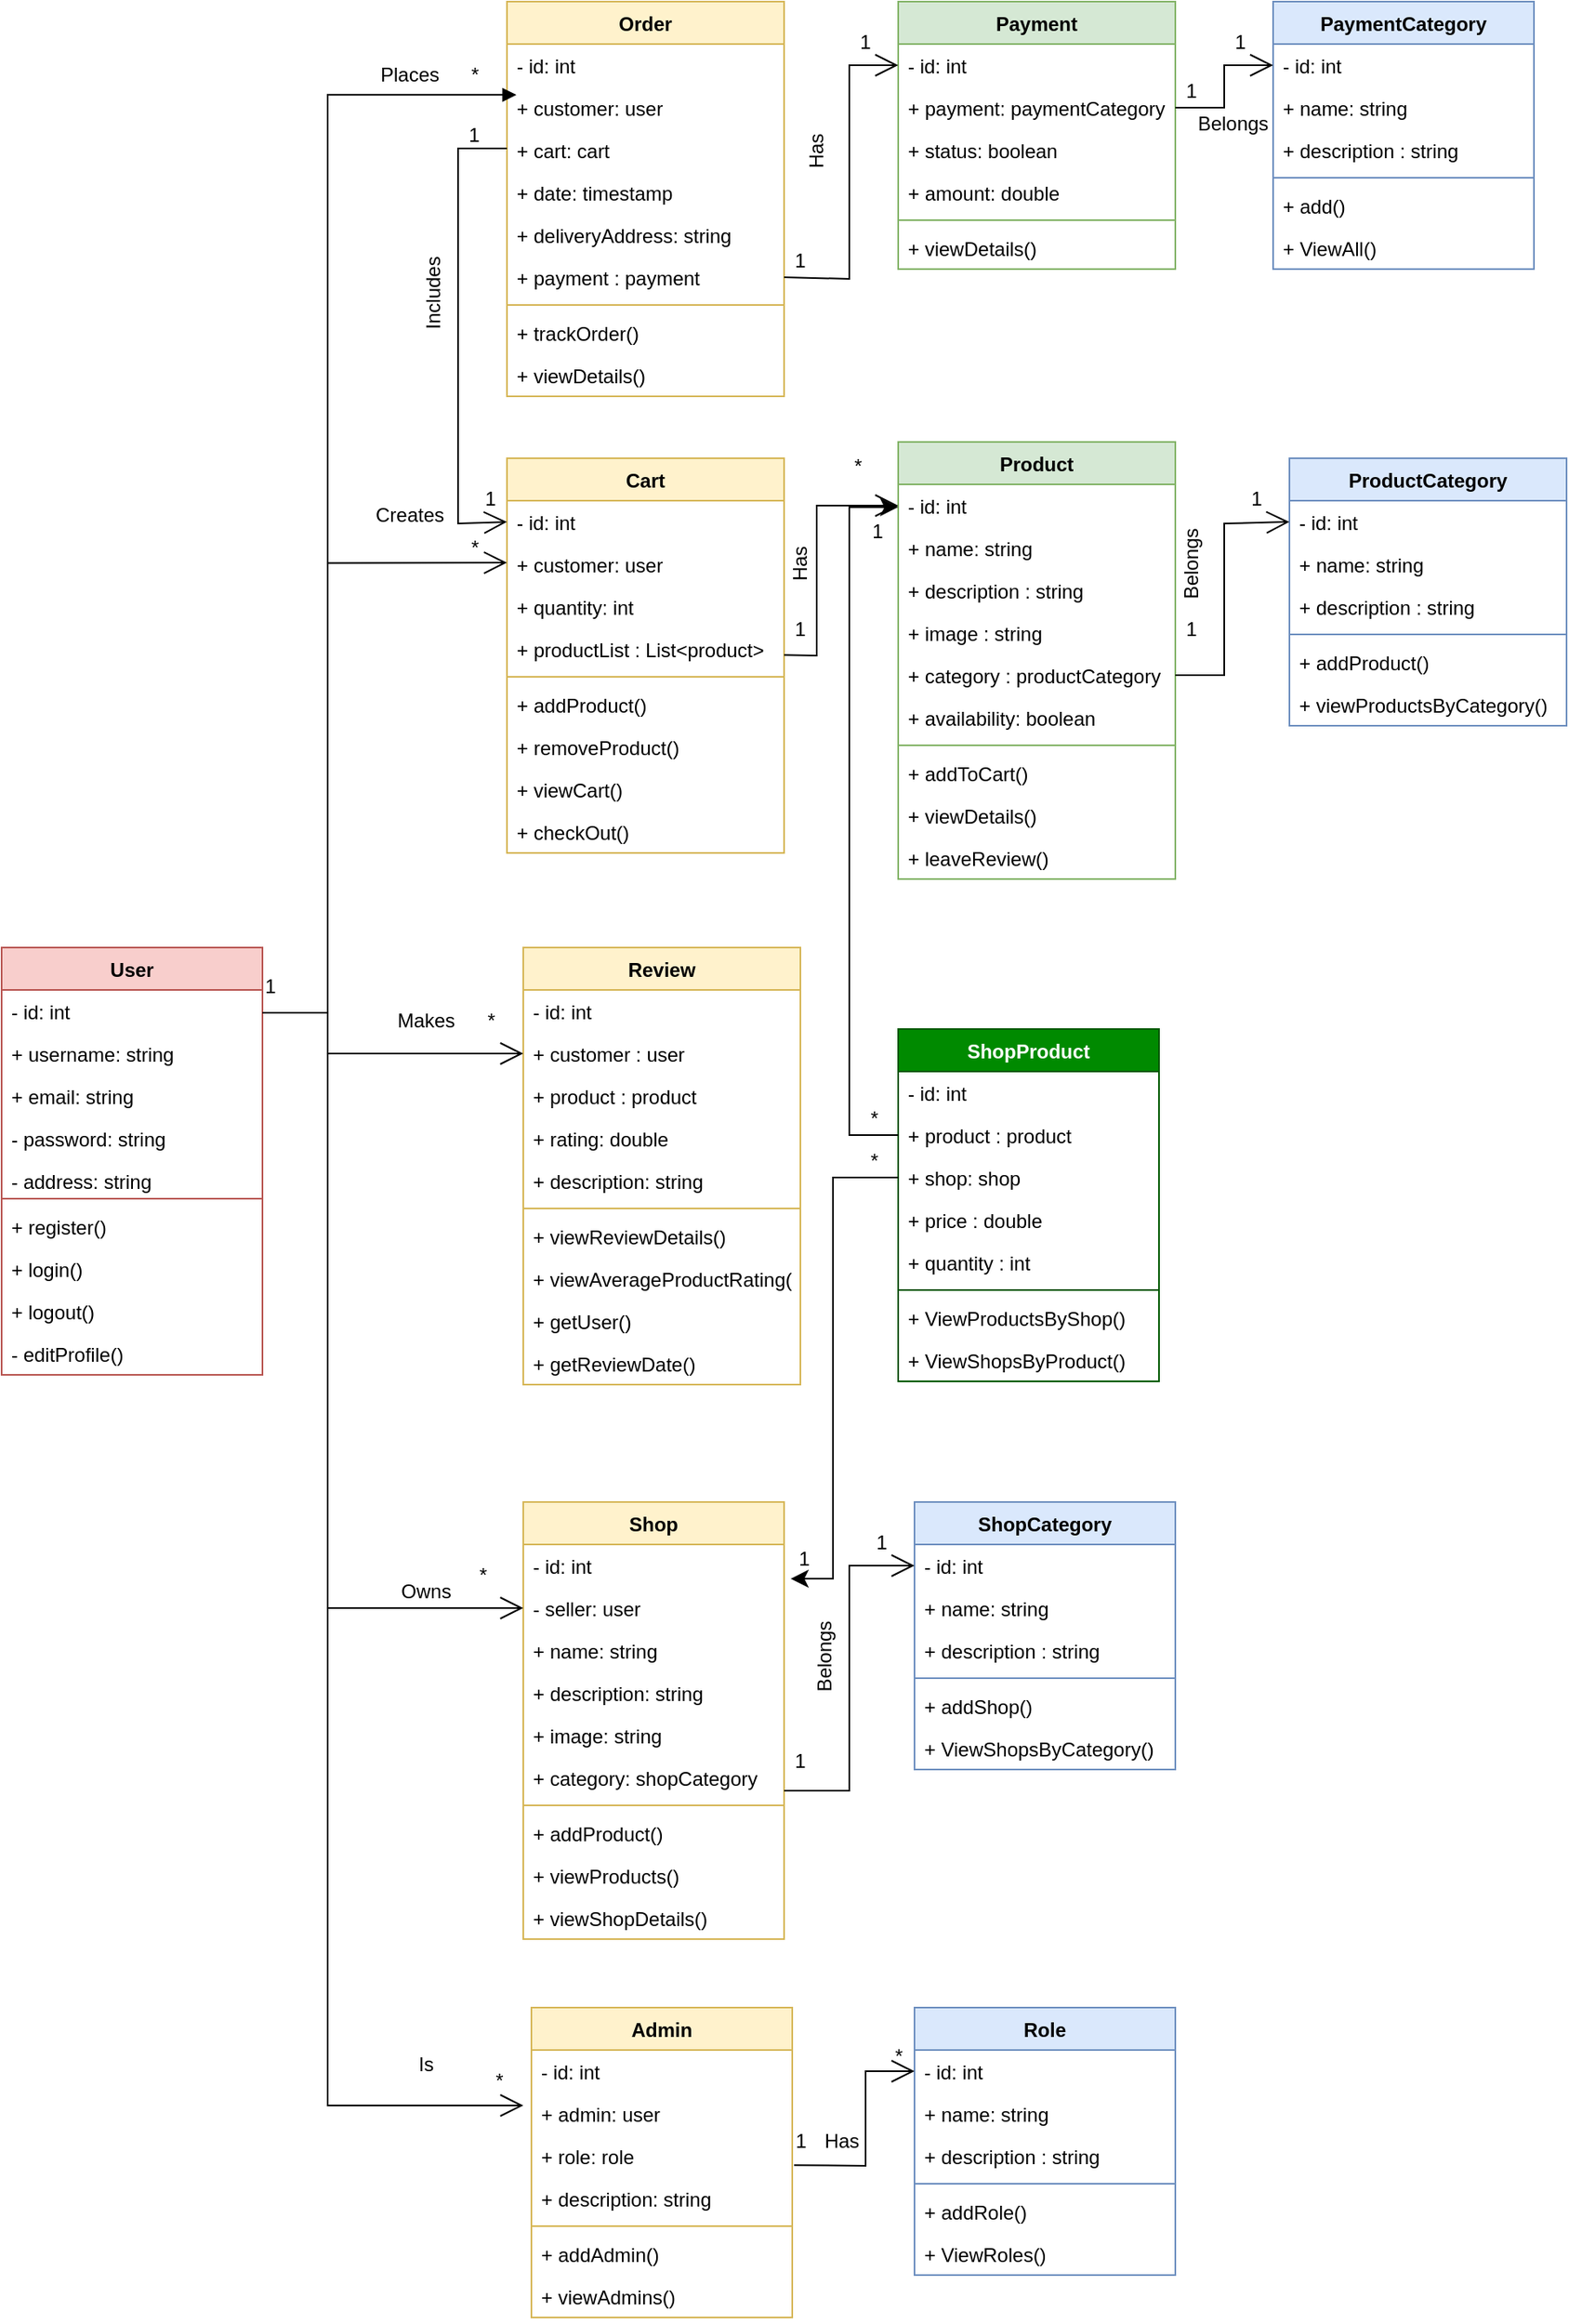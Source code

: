 <mxfile version="20.8.16" type="device"><diagram id="eTIcWyOw3CPI8mqnTK95" name="Page-1"><mxGraphModel dx="880" dy="427" grid="1" gridSize="10" guides="1" tooltips="1" connect="1" arrows="1" fold="1" page="1" pageScale="1" pageWidth="1100" pageHeight="850" math="0" shadow="0"><root><mxCell id="0"/><mxCell id="1" parent="0"/><mxCell id="t1Lto0icEm7ZGFuFKQ-g-5" value="ShopCategory " style="swimlane;fontStyle=1;align=center;verticalAlign=top;childLayout=stackLayout;horizontal=1;startSize=26;horizontalStack=0;resizeParent=1;resizeParentMax=0;resizeLast=0;collapsible=1;marginBottom=0;fillColor=#dae8fc;strokeColor=#6c8ebf;" parent="1" vertex="1"><mxGeometry x="580" y="930" width="160" height="164" as="geometry"/></mxCell><mxCell id="t1Lto0icEm7ZGFuFKQ-g-6" value="- id: int    " style="text;strokeColor=none;fillColor=none;align=left;verticalAlign=top;spacingLeft=4;spacingRight=4;overflow=hidden;rotatable=0;points=[[0,0.5],[1,0.5]];portConstraint=eastwest;" parent="t1Lto0icEm7ZGFuFKQ-g-5" vertex="1"><mxGeometry y="26" width="160" height="26" as="geometry"/></mxCell><mxCell id="t1Lto0icEm7ZGFuFKQ-g-14" value="+ name: string " style="text;strokeColor=none;fillColor=none;align=left;verticalAlign=top;spacingLeft=4;spacingRight=4;overflow=hidden;rotatable=0;points=[[0,0.5],[1,0.5]];portConstraint=eastwest;" parent="t1Lto0icEm7ZGFuFKQ-g-5" vertex="1"><mxGeometry y="52" width="160" height="26" as="geometry"/></mxCell><mxCell id="_6nxm7AhSt6CkBBmjfKo-9" value="+ description : string " style="text;strokeColor=none;fillColor=none;align=left;verticalAlign=top;spacingLeft=4;spacingRight=4;overflow=hidden;rotatable=0;points=[[0,0.5],[1,0.5]];portConstraint=eastwest;" parent="t1Lto0icEm7ZGFuFKQ-g-5" vertex="1"><mxGeometry y="78" width="160" height="26" as="geometry"/></mxCell><mxCell id="t1Lto0icEm7ZGFuFKQ-g-7" value="" style="line;strokeWidth=1;fillColor=none;align=left;verticalAlign=middle;spacingTop=-1;spacingLeft=3;spacingRight=3;rotatable=0;labelPosition=right;points=[];portConstraint=eastwest;strokeColor=inherit;" parent="t1Lto0icEm7ZGFuFKQ-g-5" vertex="1"><mxGeometry y="104" width="160" height="8" as="geometry"/></mxCell><mxCell id="t1Lto0icEm7ZGFuFKQ-g-8" value="+ addShop()" style="text;strokeColor=none;fillColor=none;align=left;verticalAlign=top;spacingLeft=4;spacingRight=4;overflow=hidden;rotatable=0;points=[[0,0.5],[1,0.5]];portConstraint=eastwest;" parent="t1Lto0icEm7ZGFuFKQ-g-5" vertex="1"><mxGeometry y="112" width="160" height="26" as="geometry"/></mxCell><mxCell id="t1Lto0icEm7ZGFuFKQ-g-18" value="+ ViewShopsByCategory()" style="text;strokeColor=none;fillColor=none;align=left;verticalAlign=top;spacingLeft=4;spacingRight=4;overflow=hidden;rotatable=0;points=[[0,0.5],[1,0.5]];portConstraint=eastwest;" parent="t1Lto0icEm7ZGFuFKQ-g-5" vertex="1"><mxGeometry y="138" width="160" height="26" as="geometry"/></mxCell><mxCell id="t1Lto0icEm7ZGFuFKQ-g-25" value="Shop" style="swimlane;fontStyle=1;align=center;verticalAlign=top;childLayout=stackLayout;horizontal=1;startSize=26;horizontalStack=0;resizeParent=1;resizeParentMax=0;resizeLast=0;collapsible=1;marginBottom=0;fillColor=#fff2cc;strokeColor=#d6b656;" parent="1" vertex="1"><mxGeometry x="340" y="930" width="160" height="268" as="geometry"/></mxCell><mxCell id="t1Lto0icEm7ZGFuFKQ-g-26" value="- id: int    " style="text;strokeColor=none;fillColor=none;align=left;verticalAlign=top;spacingLeft=4;spacingRight=4;overflow=hidden;rotatable=0;points=[[0,0.5],[1,0.5]];portConstraint=eastwest;" parent="t1Lto0icEm7ZGFuFKQ-g-25" vertex="1"><mxGeometry y="26" width="160" height="26" as="geometry"/></mxCell><mxCell id="_6nxm7AhSt6CkBBmjfKo-7" value="- seller: user " style="text;strokeColor=none;fillColor=none;align=left;verticalAlign=top;spacingLeft=4;spacingRight=4;overflow=hidden;rotatable=0;points=[[0,0.5],[1,0.5]];portConstraint=eastwest;" parent="t1Lto0icEm7ZGFuFKQ-g-25" vertex="1"><mxGeometry y="52" width="160" height="26" as="geometry"/></mxCell><mxCell id="t1Lto0icEm7ZGFuFKQ-g-37" value="+ name: string " style="text;strokeColor=none;fillColor=none;align=left;verticalAlign=top;spacingLeft=4;spacingRight=4;overflow=hidden;rotatable=0;points=[[0,0.5],[1,0.5]];portConstraint=eastwest;" parent="t1Lto0icEm7ZGFuFKQ-g-25" vertex="1"><mxGeometry y="78" width="160" height="26" as="geometry"/></mxCell><mxCell id="t1Lto0icEm7ZGFuFKQ-g-27" value="+ description: string " style="text;strokeColor=none;fillColor=none;align=left;verticalAlign=top;spacingLeft=4;spacingRight=4;overflow=hidden;rotatable=0;points=[[0,0.5],[1,0.5]];portConstraint=eastwest;" parent="t1Lto0icEm7ZGFuFKQ-g-25" vertex="1"><mxGeometry y="104" width="160" height="26" as="geometry"/></mxCell><mxCell id="_6nxm7AhSt6CkBBmjfKo-6" value="+ image: string " style="text;strokeColor=none;fillColor=none;align=left;verticalAlign=top;spacingLeft=4;spacingRight=4;overflow=hidden;rotatable=0;points=[[0,0.5],[1,0.5]];portConstraint=eastwest;" parent="t1Lto0icEm7ZGFuFKQ-g-25" vertex="1"><mxGeometry y="130" width="160" height="26" as="geometry"/></mxCell><mxCell id="_6nxm7AhSt6CkBBmjfKo-8" value="+ category: shopCategory " style="text;strokeColor=none;fillColor=none;align=left;verticalAlign=top;spacingLeft=4;spacingRight=4;overflow=hidden;rotatable=0;points=[[0,0.5],[1,0.5]];portConstraint=eastwest;" parent="t1Lto0icEm7ZGFuFKQ-g-25" vertex="1"><mxGeometry y="156" width="160" height="26" as="geometry"/></mxCell><mxCell id="t1Lto0icEm7ZGFuFKQ-g-28" value="" style="line;strokeWidth=1;fillColor=none;align=left;verticalAlign=middle;spacingTop=-1;spacingLeft=3;spacingRight=3;rotatable=0;labelPosition=right;points=[];portConstraint=eastwest;strokeColor=inherit;" parent="t1Lto0icEm7ZGFuFKQ-g-25" vertex="1"><mxGeometry y="182" width="160" height="8" as="geometry"/></mxCell><mxCell id="t1Lto0icEm7ZGFuFKQ-g-29" value="+ addProduct()" style="text;strokeColor=none;fillColor=none;align=left;verticalAlign=top;spacingLeft=4;spacingRight=4;overflow=hidden;rotatable=0;points=[[0,0.5],[1,0.5]];portConstraint=eastwest;" parent="t1Lto0icEm7ZGFuFKQ-g-25" vertex="1"><mxGeometry y="190" width="160" height="26" as="geometry"/></mxCell><mxCell id="t1Lto0icEm7ZGFuFKQ-g-30" value="+ viewProducts()" style="text;strokeColor=none;fillColor=none;align=left;verticalAlign=top;spacingLeft=4;spacingRight=4;overflow=hidden;rotatable=0;points=[[0,0.5],[1,0.5]];portConstraint=eastwest;" parent="t1Lto0icEm7ZGFuFKQ-g-25" vertex="1"><mxGeometry y="216" width="160" height="26" as="geometry"/></mxCell><mxCell id="t1Lto0icEm7ZGFuFKQ-g-40" value="+ viewShopDetails()" style="text;strokeColor=none;fillColor=none;align=left;verticalAlign=top;spacingLeft=4;spacingRight=4;overflow=hidden;rotatable=0;points=[[0,0.5],[1,0.5]];portConstraint=eastwest;" parent="t1Lto0icEm7ZGFuFKQ-g-25" vertex="1"><mxGeometry y="242" width="160" height="26" as="geometry"/></mxCell><mxCell id="t1Lto0icEm7ZGFuFKQ-g-41" value="ProductCategory " style="swimlane;fontStyle=1;align=center;verticalAlign=top;childLayout=stackLayout;horizontal=1;startSize=26;horizontalStack=0;resizeParent=1;resizeParentMax=0;resizeLast=0;collapsible=1;marginBottom=0;fillColor=#dae8fc;strokeColor=#6c8ebf;" parent="1" vertex="1"><mxGeometry x="810" y="290" width="170" height="164" as="geometry"/></mxCell><mxCell id="t1Lto0icEm7ZGFuFKQ-g-42" value="- id: int    " style="text;strokeColor=none;fillColor=none;align=left;verticalAlign=top;spacingLeft=4;spacingRight=4;overflow=hidden;rotatable=0;points=[[0,0.5],[1,0.5]];portConstraint=eastwest;" parent="t1Lto0icEm7ZGFuFKQ-g-41" vertex="1"><mxGeometry y="26" width="170" height="26" as="geometry"/></mxCell><mxCell id="t1Lto0icEm7ZGFuFKQ-g-43" value="+ name: string " style="text;strokeColor=none;fillColor=none;align=left;verticalAlign=top;spacingLeft=4;spacingRight=4;overflow=hidden;rotatable=0;points=[[0,0.5],[1,0.5]];portConstraint=eastwest;" parent="t1Lto0icEm7ZGFuFKQ-g-41" vertex="1"><mxGeometry y="52" width="170" height="26" as="geometry"/></mxCell><mxCell id="_6nxm7AhSt6CkBBmjfKo-10" value="+ description : string " style="text;strokeColor=none;fillColor=none;align=left;verticalAlign=top;spacingLeft=4;spacingRight=4;overflow=hidden;rotatable=0;points=[[0,0.5],[1,0.5]];portConstraint=eastwest;" parent="t1Lto0icEm7ZGFuFKQ-g-41" vertex="1"><mxGeometry y="78" width="170" height="26" as="geometry"/></mxCell><mxCell id="t1Lto0icEm7ZGFuFKQ-g-44" value="" style="line;strokeWidth=1;fillColor=none;align=left;verticalAlign=middle;spacingTop=-1;spacingLeft=3;spacingRight=3;rotatable=0;labelPosition=right;points=[];portConstraint=eastwest;strokeColor=inherit;" parent="t1Lto0icEm7ZGFuFKQ-g-41" vertex="1"><mxGeometry y="104" width="170" height="8" as="geometry"/></mxCell><mxCell id="t1Lto0icEm7ZGFuFKQ-g-47" value="+ addProduct()" style="text;strokeColor=none;fillColor=none;align=left;verticalAlign=top;spacingLeft=4;spacingRight=4;overflow=hidden;rotatable=0;points=[[0,0.5],[1,0.5]];portConstraint=eastwest;" parent="t1Lto0icEm7ZGFuFKQ-g-41" vertex="1"><mxGeometry y="112" width="170" height="26" as="geometry"/></mxCell><mxCell id="t1Lto0icEm7ZGFuFKQ-g-48" value="+ viewProductsByCategory()" style="text;strokeColor=none;fillColor=none;align=left;verticalAlign=top;spacingLeft=4;spacingRight=4;overflow=hidden;rotatable=0;points=[[0,0.5],[1,0.5]];portConstraint=eastwest;" parent="t1Lto0icEm7ZGFuFKQ-g-41" vertex="1"><mxGeometry y="138" width="170" height="26" as="geometry"/></mxCell><mxCell id="t1Lto0icEm7ZGFuFKQ-g-50" value="Product" style="swimlane;fontStyle=1;align=center;verticalAlign=top;childLayout=stackLayout;horizontal=1;startSize=26;horizontalStack=0;resizeParent=1;resizeParentMax=0;resizeLast=0;collapsible=1;marginBottom=0;fillColor=#d5e8d4;strokeColor=#82b366;" parent="1" vertex="1"><mxGeometry x="570" y="280" width="170" height="268" as="geometry"/></mxCell><mxCell id="t1Lto0icEm7ZGFuFKQ-g-51" value="- id: int    " style="text;strokeColor=none;fillColor=none;align=left;verticalAlign=top;spacingLeft=4;spacingRight=4;overflow=hidden;rotatable=0;points=[[0,0.5],[1,0.5]];portConstraint=eastwest;" parent="t1Lto0icEm7ZGFuFKQ-g-50" vertex="1"><mxGeometry y="26" width="170" height="26" as="geometry"/></mxCell><mxCell id="t1Lto0icEm7ZGFuFKQ-g-52" value="+ name: string " style="text;strokeColor=none;fillColor=none;align=left;verticalAlign=top;spacingLeft=4;spacingRight=4;overflow=hidden;rotatable=0;points=[[0,0.5],[1,0.5]];portConstraint=eastwest;" parent="t1Lto0icEm7ZGFuFKQ-g-50" vertex="1"><mxGeometry y="52" width="170" height="26" as="geometry"/></mxCell><mxCell id="_6nxm7AhSt6CkBBmjfKo-2" value="+ description : string " style="text;strokeColor=none;fillColor=none;align=left;verticalAlign=top;spacingLeft=4;spacingRight=4;overflow=hidden;rotatable=0;points=[[0,0.5],[1,0.5]];portConstraint=eastwest;" parent="t1Lto0icEm7ZGFuFKQ-g-50" vertex="1"><mxGeometry y="78" width="170" height="26" as="geometry"/></mxCell><mxCell id="_6nxm7AhSt6CkBBmjfKo-4" value="+ image : string " style="text;strokeColor=none;fillColor=none;align=left;verticalAlign=top;spacingLeft=4;spacingRight=4;overflow=hidden;rotatable=0;points=[[0,0.5],[1,0.5]];portConstraint=eastwest;" parent="t1Lto0icEm7ZGFuFKQ-g-50" vertex="1"><mxGeometry y="104" width="170" height="26" as="geometry"/></mxCell><mxCell id="_6nxm7AhSt6CkBBmjfKo-5" value="+ category : productCategory " style="text;strokeColor=none;fillColor=none;align=left;verticalAlign=top;spacingLeft=4;spacingRight=4;overflow=hidden;rotatable=0;points=[[0,0.5],[1,0.5]];portConstraint=eastwest;" parent="t1Lto0icEm7ZGFuFKQ-g-50" vertex="1"><mxGeometry y="130" width="170" height="26" as="geometry"/></mxCell><mxCell id="_6nxm7AhSt6CkBBmjfKo-57" value="+ availability: boolean " style="text;strokeColor=none;fillColor=none;align=left;verticalAlign=top;spacingLeft=4;spacingRight=4;overflow=hidden;rotatable=0;points=[[0,0.5],[1,0.5]];portConstraint=eastwest;" parent="t1Lto0icEm7ZGFuFKQ-g-50" vertex="1"><mxGeometry y="156" width="170" height="26" as="geometry"/></mxCell><mxCell id="t1Lto0icEm7ZGFuFKQ-g-54" value="" style="line;strokeWidth=1;fillColor=none;align=left;verticalAlign=middle;spacingTop=-1;spacingLeft=3;spacingRight=3;rotatable=0;labelPosition=right;points=[];portConstraint=eastwest;strokeColor=inherit;" parent="t1Lto0icEm7ZGFuFKQ-g-50" vertex="1"><mxGeometry y="182" width="170" height="8" as="geometry"/></mxCell><mxCell id="t1Lto0icEm7ZGFuFKQ-g-55" value="+ addToCart()" style="text;strokeColor=none;fillColor=none;align=left;verticalAlign=top;spacingLeft=4;spacingRight=4;overflow=hidden;rotatable=0;points=[[0,0.5],[1,0.5]];portConstraint=eastwest;" parent="t1Lto0icEm7ZGFuFKQ-g-50" vertex="1"><mxGeometry y="190" width="170" height="26" as="geometry"/></mxCell><mxCell id="t1Lto0icEm7ZGFuFKQ-g-56" value="+ viewDetails()" style="text;strokeColor=none;fillColor=none;align=left;verticalAlign=top;spacingLeft=4;spacingRight=4;overflow=hidden;rotatable=0;points=[[0,0.5],[1,0.5]];portConstraint=eastwest;" parent="t1Lto0icEm7ZGFuFKQ-g-50" vertex="1"><mxGeometry y="216" width="170" height="26" as="geometry"/></mxCell><mxCell id="t1Lto0icEm7ZGFuFKQ-g-57" value="+ leaveReview()" style="text;strokeColor=none;fillColor=none;align=left;verticalAlign=top;spacingLeft=4;spacingRight=4;overflow=hidden;rotatable=0;points=[[0,0.5],[1,0.5]];portConstraint=eastwest;" parent="t1Lto0icEm7ZGFuFKQ-g-50" vertex="1"><mxGeometry y="242" width="170" height="26" as="geometry"/></mxCell><mxCell id="t1Lto0icEm7ZGFuFKQ-g-73" value="User" style="swimlane;fontStyle=1;align=center;verticalAlign=top;childLayout=stackLayout;horizontal=1;startSize=26;horizontalStack=0;resizeParent=1;resizeParentMax=0;resizeLast=0;collapsible=1;marginBottom=0;fillColor=#f8cecc;strokeColor=#b85450;" parent="1" vertex="1"><mxGeometry x="20" y="590" width="160" height="262" as="geometry"/></mxCell><mxCell id="t1Lto0icEm7ZGFuFKQ-g-74" value="- id: int    &#xA;&#xA;" style="text;strokeColor=none;fillColor=none;align=left;verticalAlign=top;spacingLeft=4;spacingRight=4;overflow=hidden;rotatable=0;points=[[0,0.5],[1,0.5]];portConstraint=eastwest;" parent="t1Lto0icEm7ZGFuFKQ-g-73" vertex="1"><mxGeometry y="26" width="160" height="26" as="geometry"/></mxCell><mxCell id="t1Lto0icEm7ZGFuFKQ-g-75" value="+ username: string " style="text;strokeColor=none;fillColor=none;align=left;verticalAlign=top;spacingLeft=4;spacingRight=4;overflow=hidden;rotatable=0;points=[[0,0.5],[1,0.5]];portConstraint=eastwest;" parent="t1Lto0icEm7ZGFuFKQ-g-73" vertex="1"><mxGeometry y="52" width="160" height="26" as="geometry"/></mxCell><mxCell id="t1Lto0icEm7ZGFuFKQ-g-82" value="+ email: string " style="text;strokeColor=none;fillColor=none;align=left;verticalAlign=top;spacingLeft=4;spacingRight=4;overflow=hidden;rotatable=0;points=[[0,0.5],[1,0.5]];portConstraint=eastwest;" parent="t1Lto0icEm7ZGFuFKQ-g-73" vertex="1"><mxGeometry y="78" width="160" height="26" as="geometry"/></mxCell><mxCell id="t1Lto0icEm7ZGFuFKQ-g-83" value="- password: string " style="text;strokeColor=none;fillColor=none;align=left;verticalAlign=top;spacingLeft=4;spacingRight=4;overflow=hidden;rotatable=0;points=[[0,0.5],[1,0.5]];portConstraint=eastwest;" parent="t1Lto0icEm7ZGFuFKQ-g-73" vertex="1"><mxGeometry y="104" width="160" height="26" as="geometry"/></mxCell><mxCell id="_6nxm7AhSt6CkBBmjfKo-1" value="- address: string " style="text;strokeColor=none;fillColor=none;align=left;verticalAlign=top;spacingLeft=4;spacingRight=4;overflow=hidden;rotatable=0;points=[[0,0.5],[1,0.5]];portConstraint=eastwest;" parent="t1Lto0icEm7ZGFuFKQ-g-73" vertex="1"><mxGeometry y="130" width="160" height="20" as="geometry"/></mxCell><mxCell id="t1Lto0icEm7ZGFuFKQ-g-76" value="" style="line;strokeWidth=1;fillColor=none;align=left;verticalAlign=middle;spacingTop=-1;spacingLeft=3;spacingRight=3;rotatable=0;labelPosition=right;points=[];portConstraint=eastwest;strokeColor=inherit;" parent="t1Lto0icEm7ZGFuFKQ-g-73" vertex="1"><mxGeometry y="150" width="160" height="8" as="geometry"/></mxCell><mxCell id="t1Lto0icEm7ZGFuFKQ-g-77" value="+ register()" style="text;strokeColor=none;fillColor=none;align=left;verticalAlign=top;spacingLeft=4;spacingRight=4;overflow=hidden;rotatable=0;points=[[0,0.5],[1,0.5]];portConstraint=eastwest;" parent="t1Lto0icEm7ZGFuFKQ-g-73" vertex="1"><mxGeometry y="158" width="160" height="26" as="geometry"/></mxCell><mxCell id="t1Lto0icEm7ZGFuFKQ-g-78" value="+ login()" style="text;strokeColor=none;fillColor=none;align=left;verticalAlign=top;spacingLeft=4;spacingRight=4;overflow=hidden;rotatable=0;points=[[0,0.5],[1,0.5]];portConstraint=eastwest;" parent="t1Lto0icEm7ZGFuFKQ-g-73" vertex="1"><mxGeometry y="184" width="160" height="26" as="geometry"/></mxCell><mxCell id="t1Lto0icEm7ZGFuFKQ-g-79" value="+ logout()" style="text;strokeColor=none;fillColor=none;align=left;verticalAlign=top;spacingLeft=4;spacingRight=4;overflow=hidden;rotatable=0;points=[[0,0.5],[1,0.5]];portConstraint=eastwest;" parent="t1Lto0icEm7ZGFuFKQ-g-73" vertex="1"><mxGeometry y="210" width="160" height="26" as="geometry"/></mxCell><mxCell id="t1Lto0icEm7ZGFuFKQ-g-80" value="- editProfile()" style="text;strokeColor=none;fillColor=none;align=left;verticalAlign=top;spacingLeft=4;spacingRight=4;overflow=hidden;rotatable=0;points=[[0,0.5],[1,0.5]];portConstraint=eastwest;" parent="t1Lto0icEm7ZGFuFKQ-g-73" vertex="1"><mxGeometry y="236" width="160" height="26" as="geometry"/></mxCell><mxCell id="_6nxm7AhSt6CkBBmjfKo-11" value="Cart" style="swimlane;fontStyle=1;align=center;verticalAlign=top;childLayout=stackLayout;horizontal=1;startSize=26;horizontalStack=0;resizeParent=1;resizeParentMax=0;resizeLast=0;collapsible=1;marginBottom=0;fillColor=#fff2cc;strokeColor=#d6b656;" parent="1" vertex="1"><mxGeometry x="330" y="290" width="170" height="242" as="geometry"/></mxCell><mxCell id="_6nxm7AhSt6CkBBmjfKo-12" value="- id: int    " style="text;strokeColor=none;fillColor=none;align=left;verticalAlign=top;spacingLeft=4;spacingRight=4;overflow=hidden;rotatable=0;points=[[0,0.5],[1,0.5]];portConstraint=eastwest;" parent="_6nxm7AhSt6CkBBmjfKo-11" vertex="1"><mxGeometry y="26" width="170" height="26" as="geometry"/></mxCell><mxCell id="_6nxm7AhSt6CkBBmjfKo-53" value="+ customer: user " style="text;strokeColor=none;fillColor=none;align=left;verticalAlign=top;spacingLeft=4;spacingRight=4;overflow=hidden;rotatable=0;points=[[0,0.5],[1,0.5]];portConstraint=eastwest;" parent="_6nxm7AhSt6CkBBmjfKo-11" vertex="1"><mxGeometry y="52" width="170" height="26" as="geometry"/></mxCell><mxCell id="AMuFLn811h1wnsVoZMwU-3" value="" style="endArrow=open;endFill=1;endSize=12;html=1;rounded=0;" parent="_6nxm7AhSt6CkBBmjfKo-11" edge="1"><mxGeometry width="160" relative="1" as="geometry"><mxPoint x="-110" y="64.29" as="sourcePoint"/><mxPoint y="64" as="targetPoint"/></mxGeometry></mxCell><mxCell id="_6nxm7AhSt6CkBBmjfKo-13" value="+ quantity: int " style="text;strokeColor=none;fillColor=none;align=left;verticalAlign=top;spacingLeft=4;spacingRight=4;overflow=hidden;rotatable=0;points=[[0,0.5],[1,0.5]];portConstraint=eastwest;" parent="_6nxm7AhSt6CkBBmjfKo-11" vertex="1"><mxGeometry y="78" width="170" height="26" as="geometry"/></mxCell><mxCell id="_6nxm7AhSt6CkBBmjfKo-14" value="+ productList : List&lt;product&gt; " style="text;strokeColor=none;fillColor=none;align=left;verticalAlign=top;spacingLeft=4;spacingRight=4;overflow=hidden;rotatable=0;points=[[0,0.5],[1,0.5]];portConstraint=eastwest;" parent="_6nxm7AhSt6CkBBmjfKo-11" vertex="1"><mxGeometry y="104" width="170" height="26" as="geometry"/></mxCell><mxCell id="_6nxm7AhSt6CkBBmjfKo-18" value="" style="line;strokeWidth=1;fillColor=none;align=left;verticalAlign=middle;spacingTop=-1;spacingLeft=3;spacingRight=3;rotatable=0;labelPosition=right;points=[];portConstraint=eastwest;strokeColor=inherit;" parent="_6nxm7AhSt6CkBBmjfKo-11" vertex="1"><mxGeometry y="130" width="170" height="8" as="geometry"/></mxCell><mxCell id="_6nxm7AhSt6CkBBmjfKo-19" value="+ addProduct()" style="text;strokeColor=none;fillColor=none;align=left;verticalAlign=top;spacingLeft=4;spacingRight=4;overflow=hidden;rotatable=0;points=[[0,0.5],[1,0.5]];portConstraint=eastwest;" parent="_6nxm7AhSt6CkBBmjfKo-11" vertex="1"><mxGeometry y="138" width="170" height="26" as="geometry"/></mxCell><mxCell id="_6nxm7AhSt6CkBBmjfKo-20" value="+ removeProduct()" style="text;strokeColor=none;fillColor=none;align=left;verticalAlign=top;spacingLeft=4;spacingRight=4;overflow=hidden;rotatable=0;points=[[0,0.5],[1,0.5]];portConstraint=eastwest;" parent="_6nxm7AhSt6CkBBmjfKo-11" vertex="1"><mxGeometry y="164" width="170" height="26" as="geometry"/></mxCell><mxCell id="_6nxm7AhSt6CkBBmjfKo-21" value="+ viewCart()" style="text;strokeColor=none;fillColor=none;align=left;verticalAlign=top;spacingLeft=4;spacingRight=4;overflow=hidden;rotatable=0;points=[[0,0.5],[1,0.5]];portConstraint=eastwest;" parent="_6nxm7AhSt6CkBBmjfKo-11" vertex="1"><mxGeometry y="190" width="170" height="26" as="geometry"/></mxCell><mxCell id="_6nxm7AhSt6CkBBmjfKo-23" value="+ checkOut()" style="text;strokeColor=none;fillColor=none;align=left;verticalAlign=top;spacingLeft=4;spacingRight=4;overflow=hidden;rotatable=0;points=[[0,0.5],[1,0.5]];portConstraint=eastwest;" parent="_6nxm7AhSt6CkBBmjfKo-11" vertex="1"><mxGeometry y="216" width="170" height="26" as="geometry"/></mxCell><mxCell id="_6nxm7AhSt6CkBBmjfKo-24" value="Order" style="swimlane;fontStyle=1;align=center;verticalAlign=top;childLayout=stackLayout;horizontal=1;startSize=26;horizontalStack=0;resizeParent=1;resizeParentMax=0;resizeLast=0;collapsible=1;marginBottom=0;fillColor=#fff2cc;strokeColor=#d6b656;" parent="1" vertex="1"><mxGeometry x="330" y="10" width="170" height="242" as="geometry"/></mxCell><mxCell id="_6nxm7AhSt6CkBBmjfKo-25" value="- id: int    " style="text;strokeColor=none;fillColor=none;align=left;verticalAlign=top;spacingLeft=4;spacingRight=4;overflow=hidden;rotatable=0;points=[[0,0.5],[1,0.5]];portConstraint=eastwest;" parent="_6nxm7AhSt6CkBBmjfKo-24" vertex="1"><mxGeometry y="26" width="170" height="26" as="geometry"/></mxCell><mxCell id="_6nxm7AhSt6CkBBmjfKo-54" value="+ customer: user" style="text;strokeColor=none;fillColor=none;align=left;verticalAlign=top;spacingLeft=4;spacingRight=4;overflow=hidden;rotatable=0;points=[[0,0.5],[1,0.5]];portConstraint=eastwest;" parent="_6nxm7AhSt6CkBBmjfKo-24" vertex="1"><mxGeometry y="52" width="170" height="26" as="geometry"/></mxCell><mxCell id="_6nxm7AhSt6CkBBmjfKo-113" value="+ cart: cart " style="text;strokeColor=none;fillColor=none;align=left;verticalAlign=top;spacingLeft=4;spacingRight=4;overflow=hidden;rotatable=0;points=[[0,0.5],[1,0.5]];portConstraint=eastwest;" parent="_6nxm7AhSt6CkBBmjfKo-24" vertex="1"><mxGeometry y="78" width="170" height="26" as="geometry"/></mxCell><mxCell id="_6nxm7AhSt6CkBBmjfKo-26" value="+ date: timestamp " style="text;strokeColor=none;fillColor=none;align=left;verticalAlign=top;spacingLeft=4;spacingRight=4;overflow=hidden;rotatable=0;points=[[0,0.5],[1,0.5]];portConstraint=eastwest;" parent="_6nxm7AhSt6CkBBmjfKo-24" vertex="1"><mxGeometry y="104" width="170" height="26" as="geometry"/></mxCell><mxCell id="_6nxm7AhSt6CkBBmjfKo-27" value="+ deliveryAddress: string " style="text;strokeColor=none;fillColor=none;align=left;verticalAlign=top;spacingLeft=4;spacingRight=4;overflow=hidden;rotatable=0;points=[[0,0.5],[1,0.5]];portConstraint=eastwest;" parent="_6nxm7AhSt6CkBBmjfKo-24" vertex="1"><mxGeometry y="130" width="170" height="26" as="geometry"/></mxCell><mxCell id="_6nxm7AhSt6CkBBmjfKo-33" value="+ payment : payment" style="text;strokeColor=none;fillColor=none;align=left;verticalAlign=top;spacingLeft=4;spacingRight=4;overflow=hidden;rotatable=0;points=[[0,0.5],[1,0.5]];portConstraint=eastwest;" parent="_6nxm7AhSt6CkBBmjfKo-24" vertex="1"><mxGeometry y="156" width="170" height="26" as="geometry"/></mxCell><mxCell id="_6nxm7AhSt6CkBBmjfKo-28" value="" style="line;strokeWidth=1;fillColor=none;align=left;verticalAlign=middle;spacingTop=-1;spacingLeft=3;spacingRight=3;rotatable=0;labelPosition=right;points=[];portConstraint=eastwest;strokeColor=inherit;" parent="_6nxm7AhSt6CkBBmjfKo-24" vertex="1"><mxGeometry y="182" width="170" height="8" as="geometry"/></mxCell><mxCell id="_6nxm7AhSt6CkBBmjfKo-29" value="+ trackOrder()" style="text;strokeColor=none;fillColor=none;align=left;verticalAlign=top;spacingLeft=4;spacingRight=4;overflow=hidden;rotatable=0;points=[[0,0.5],[1,0.5]];portConstraint=eastwest;" parent="_6nxm7AhSt6CkBBmjfKo-24" vertex="1"><mxGeometry y="190" width="170" height="26" as="geometry"/></mxCell><mxCell id="_6nxm7AhSt6CkBBmjfKo-30" value="+ viewDetails()" style="text;strokeColor=none;fillColor=none;align=left;verticalAlign=top;spacingLeft=4;spacingRight=4;overflow=hidden;rotatable=0;points=[[0,0.5],[1,0.5]];portConstraint=eastwest;" parent="_6nxm7AhSt6CkBBmjfKo-24" vertex="1"><mxGeometry y="216" width="170" height="26" as="geometry"/></mxCell><mxCell id="_6nxm7AhSt6CkBBmjfKo-35" value="PaymentCategory " style="swimlane;fontStyle=1;align=center;verticalAlign=top;childLayout=stackLayout;horizontal=1;startSize=26;horizontalStack=0;resizeParent=1;resizeParentMax=0;resizeLast=0;collapsible=1;marginBottom=0;fillColor=#dae8fc;strokeColor=#6c8ebf;" parent="1" vertex="1"><mxGeometry x="800" y="10" width="160" height="164" as="geometry"/></mxCell><mxCell id="_6nxm7AhSt6CkBBmjfKo-36" value="- id: int    " style="text;strokeColor=none;fillColor=none;align=left;verticalAlign=top;spacingLeft=4;spacingRight=4;overflow=hidden;rotatable=0;points=[[0,0.5],[1,0.5]];portConstraint=eastwest;" parent="_6nxm7AhSt6CkBBmjfKo-35" vertex="1"><mxGeometry y="26" width="160" height="26" as="geometry"/></mxCell><mxCell id="_6nxm7AhSt6CkBBmjfKo-37" value="+ name: string " style="text;strokeColor=none;fillColor=none;align=left;verticalAlign=top;spacingLeft=4;spacingRight=4;overflow=hidden;rotatable=0;points=[[0,0.5],[1,0.5]];portConstraint=eastwest;" parent="_6nxm7AhSt6CkBBmjfKo-35" vertex="1"><mxGeometry y="52" width="160" height="26" as="geometry"/></mxCell><mxCell id="_6nxm7AhSt6CkBBmjfKo-38" value="+ description : string " style="text;strokeColor=none;fillColor=none;align=left;verticalAlign=top;spacingLeft=4;spacingRight=4;overflow=hidden;rotatable=0;points=[[0,0.5],[1,0.5]];portConstraint=eastwest;" parent="_6nxm7AhSt6CkBBmjfKo-35" vertex="1"><mxGeometry y="78" width="160" height="26" as="geometry"/></mxCell><mxCell id="_6nxm7AhSt6CkBBmjfKo-39" value="" style="line;strokeWidth=1;fillColor=none;align=left;verticalAlign=middle;spacingTop=-1;spacingLeft=3;spacingRight=3;rotatable=0;labelPosition=right;points=[];portConstraint=eastwest;strokeColor=inherit;" parent="_6nxm7AhSt6CkBBmjfKo-35" vertex="1"><mxGeometry y="104" width="160" height="8" as="geometry"/></mxCell><mxCell id="_6nxm7AhSt6CkBBmjfKo-40" value="+ add()" style="text;strokeColor=none;fillColor=none;align=left;verticalAlign=top;spacingLeft=4;spacingRight=4;overflow=hidden;rotatable=0;points=[[0,0.5],[1,0.5]];portConstraint=eastwest;" parent="_6nxm7AhSt6CkBBmjfKo-35" vertex="1"><mxGeometry y="112" width="160" height="26" as="geometry"/></mxCell><mxCell id="_6nxm7AhSt6CkBBmjfKo-41" value="+ ViewAll()" style="text;strokeColor=none;fillColor=none;align=left;verticalAlign=top;spacingLeft=4;spacingRight=4;overflow=hidden;rotatable=0;points=[[0,0.5],[1,0.5]];portConstraint=eastwest;" parent="_6nxm7AhSt6CkBBmjfKo-35" vertex="1"><mxGeometry y="138" width="160" height="26" as="geometry"/></mxCell><mxCell id="_6nxm7AhSt6CkBBmjfKo-58" value="Payment" style="swimlane;fontStyle=1;align=center;verticalAlign=top;childLayout=stackLayout;horizontal=1;startSize=26;horizontalStack=0;resizeParent=1;resizeParentMax=0;resizeLast=0;collapsible=1;marginBottom=0;fillColor=#d5e8d4;strokeColor=#82b366;" parent="1" vertex="1"><mxGeometry x="570" y="10" width="170" height="164" as="geometry"/></mxCell><mxCell id="_6nxm7AhSt6CkBBmjfKo-59" value="- id: int    " style="text;strokeColor=none;fillColor=none;align=left;verticalAlign=top;spacingLeft=4;spacingRight=4;overflow=hidden;rotatable=0;points=[[0,0.5],[1,0.5]];portConstraint=eastwest;" parent="_6nxm7AhSt6CkBBmjfKo-58" vertex="1"><mxGeometry y="26" width="170" height="26" as="geometry"/></mxCell><mxCell id="_6nxm7AhSt6CkBBmjfKo-60" value="+ payment: paymentCategory" style="text;strokeColor=none;fillColor=none;align=left;verticalAlign=top;spacingLeft=4;spacingRight=4;overflow=hidden;rotatable=0;points=[[0,0.5],[1,0.5]];portConstraint=eastwest;" parent="_6nxm7AhSt6CkBBmjfKo-58" vertex="1"><mxGeometry y="52" width="170" height="26" as="geometry"/></mxCell><mxCell id="_6nxm7AhSt6CkBBmjfKo-61" value="+ status: boolean " style="text;strokeColor=none;fillColor=none;align=left;verticalAlign=top;spacingLeft=4;spacingRight=4;overflow=hidden;rotatable=0;points=[[0,0.5],[1,0.5]];portConstraint=eastwest;" parent="_6nxm7AhSt6CkBBmjfKo-58" vertex="1"><mxGeometry y="78" width="170" height="26" as="geometry"/></mxCell><mxCell id="_6nxm7AhSt6CkBBmjfKo-62" value="+ amount: double " style="text;strokeColor=none;fillColor=none;align=left;verticalAlign=top;spacingLeft=4;spacingRight=4;overflow=hidden;rotatable=0;points=[[0,0.5],[1,0.5]];portConstraint=eastwest;" parent="_6nxm7AhSt6CkBBmjfKo-58" vertex="1"><mxGeometry y="104" width="170" height="26" as="geometry"/></mxCell><mxCell id="_6nxm7AhSt6CkBBmjfKo-66" value="" style="line;strokeWidth=1;fillColor=none;align=left;verticalAlign=middle;spacingTop=-1;spacingLeft=3;spacingRight=3;rotatable=0;labelPosition=right;points=[];portConstraint=eastwest;strokeColor=inherit;" parent="_6nxm7AhSt6CkBBmjfKo-58" vertex="1"><mxGeometry y="130" width="170" height="8" as="geometry"/></mxCell><mxCell id="_6nxm7AhSt6CkBBmjfKo-68" value="+ viewDetails()" style="text;strokeColor=none;fillColor=none;align=left;verticalAlign=top;spacingLeft=4;spacingRight=4;overflow=hidden;rotatable=0;points=[[0,0.5],[1,0.5]];portConstraint=eastwest;" parent="_6nxm7AhSt6CkBBmjfKo-58" vertex="1"><mxGeometry y="138" width="170" height="26" as="geometry"/></mxCell><mxCell id="_6nxm7AhSt6CkBBmjfKo-70" value="Review" style="swimlane;fontStyle=1;align=center;verticalAlign=top;childLayout=stackLayout;horizontal=1;startSize=26;horizontalStack=0;resizeParent=1;resizeParentMax=0;resizeLast=0;collapsible=1;marginBottom=0;fillColor=#fff2cc;strokeColor=#d6b656;" parent="1" vertex="1"><mxGeometry x="340" y="590" width="170" height="268" as="geometry"/></mxCell><mxCell id="_6nxm7AhSt6CkBBmjfKo-71" value="- id: int    " style="text;strokeColor=none;fillColor=none;align=left;verticalAlign=top;spacingLeft=4;spacingRight=4;overflow=hidden;rotatable=0;points=[[0,0.5],[1,0.5]];portConstraint=eastwest;" parent="_6nxm7AhSt6CkBBmjfKo-70" vertex="1"><mxGeometry y="26" width="170" height="26" as="geometry"/></mxCell><mxCell id="_6nxm7AhSt6CkBBmjfKo-79" value="+ customer : user" style="text;strokeColor=none;fillColor=none;align=left;verticalAlign=top;spacingLeft=4;spacingRight=4;overflow=hidden;rotatable=0;points=[[0,0.5],[1,0.5]];portConstraint=eastwest;" parent="_6nxm7AhSt6CkBBmjfKo-70" vertex="1"><mxGeometry y="52" width="170" height="26" as="geometry"/></mxCell><mxCell id="_6nxm7AhSt6CkBBmjfKo-72" value="+ product : product" style="text;strokeColor=none;fillColor=none;align=left;verticalAlign=top;spacingLeft=4;spacingRight=4;overflow=hidden;rotatable=0;points=[[0,0.5],[1,0.5]];portConstraint=eastwest;" parent="_6nxm7AhSt6CkBBmjfKo-70" vertex="1"><mxGeometry y="78" width="170" height="26" as="geometry"/></mxCell><mxCell id="_6nxm7AhSt6CkBBmjfKo-73" value="+ rating: double " style="text;strokeColor=none;fillColor=none;align=left;verticalAlign=top;spacingLeft=4;spacingRight=4;overflow=hidden;rotatable=0;points=[[0,0.5],[1,0.5]];portConstraint=eastwest;" parent="_6nxm7AhSt6CkBBmjfKo-70" vertex="1"><mxGeometry y="104" width="170" height="26" as="geometry"/></mxCell><mxCell id="_6nxm7AhSt6CkBBmjfKo-74" value="+ description: string " style="text;strokeColor=none;fillColor=none;align=left;verticalAlign=top;spacingLeft=4;spacingRight=4;overflow=hidden;rotatable=0;points=[[0,0.5],[1,0.5]];portConstraint=eastwest;" parent="_6nxm7AhSt6CkBBmjfKo-70" vertex="1"><mxGeometry y="130" width="170" height="26" as="geometry"/></mxCell><mxCell id="_6nxm7AhSt6CkBBmjfKo-76" value="" style="line;strokeWidth=1;fillColor=none;align=left;verticalAlign=middle;spacingTop=-1;spacingLeft=3;spacingRight=3;rotatable=0;labelPosition=right;points=[];portConstraint=eastwest;strokeColor=inherit;" parent="_6nxm7AhSt6CkBBmjfKo-70" vertex="1"><mxGeometry y="156" width="170" height="8" as="geometry"/></mxCell><mxCell id="_6nxm7AhSt6CkBBmjfKo-77" value="+ viewReviewDetails()" style="text;strokeColor=none;fillColor=none;align=left;verticalAlign=top;spacingLeft=4;spacingRight=4;overflow=hidden;rotatable=0;points=[[0,0.5],[1,0.5]];portConstraint=eastwest;" parent="_6nxm7AhSt6CkBBmjfKo-70" vertex="1"><mxGeometry y="164" width="170" height="26" as="geometry"/></mxCell><mxCell id="_6nxm7AhSt6CkBBmjfKo-83" value="+ viewAverageProductRating()" style="text;strokeColor=none;fillColor=none;align=left;verticalAlign=top;spacingLeft=4;spacingRight=4;overflow=hidden;rotatable=0;points=[[0,0.5],[1,0.5]];portConstraint=eastwest;" parent="_6nxm7AhSt6CkBBmjfKo-70" vertex="1"><mxGeometry y="190" width="170" height="26" as="geometry"/></mxCell><mxCell id="_6nxm7AhSt6CkBBmjfKo-80" value="+ getUser()" style="text;strokeColor=none;fillColor=none;align=left;verticalAlign=top;spacingLeft=4;spacingRight=4;overflow=hidden;rotatable=0;points=[[0,0.5],[1,0.5]];portConstraint=eastwest;" parent="_6nxm7AhSt6CkBBmjfKo-70" vertex="1"><mxGeometry y="216" width="170" height="26" as="geometry"/></mxCell><mxCell id="_6nxm7AhSt6CkBBmjfKo-81" value="+ getReviewDate()" style="text;strokeColor=none;fillColor=none;align=left;verticalAlign=top;spacingLeft=4;spacingRight=4;overflow=hidden;rotatable=0;points=[[0,0.5],[1,0.5]];portConstraint=eastwest;" parent="_6nxm7AhSt6CkBBmjfKo-70" vertex="1"><mxGeometry y="242" width="170" height="26" as="geometry"/></mxCell><mxCell id="_6nxm7AhSt6CkBBmjfKo-89" value="" style="endArrow=open;endFill=1;endSize=12;html=1;rounded=0;exitX=1;exitY=0.5;exitDx=0;exitDy=0;entryX=0;entryY=0.5;entryDx=0;entryDy=0;" parent="1" source="_6nxm7AhSt6CkBBmjfKo-33" target="_6nxm7AhSt6CkBBmjfKo-59" edge="1"><mxGeometry width="160" relative="1" as="geometry"><mxPoint x="340" y="270" as="sourcePoint"/><mxPoint x="500" y="270" as="targetPoint"/><Array as="points"><mxPoint x="540" y="180"/><mxPoint x="540" y="49"/></Array></mxGeometry></mxCell><mxCell id="_6nxm7AhSt6CkBBmjfKo-90" value="1" style="text;strokeColor=none;align=center;fillColor=none;html=1;verticalAlign=middle;whiteSpace=wrap;rounded=0;" parent="1" vertex="1"><mxGeometry x="290" y="87" width="40" height="10" as="geometry"/></mxCell><mxCell id="_6nxm7AhSt6CkBBmjfKo-97" value="" style="endArrow=open;endFill=1;endSize=12;html=1;rounded=0;exitX=1;exitY=0.5;exitDx=0;exitDy=0;entryX=0;entryY=0.5;entryDx=0;entryDy=0;" parent="1" source="_6nxm7AhSt6CkBBmjfKo-60" target="_6nxm7AhSt6CkBBmjfKo-36" edge="1"><mxGeometry width="160" relative="1" as="geometry"><mxPoint x="330" y="220" as="sourcePoint"/><mxPoint x="490" y="220" as="targetPoint"/><Array as="points"><mxPoint x="770" y="75"/><mxPoint x="770" y="49"/></Array></mxGeometry></mxCell><mxCell id="_6nxm7AhSt6CkBBmjfKo-98" value="1" style="text;strokeColor=none;align=center;fillColor=none;html=1;verticalAlign=middle;whiteSpace=wrap;rounded=0;" parent="1" vertex="1"><mxGeometry x="760" y="30" width="40" height="10" as="geometry"/></mxCell><mxCell id="_6nxm7AhSt6CkBBmjfKo-103" value="" style="endArrow=open;endFill=1;endSize=12;html=1;rounded=0;entryX=0;entryY=0.5;entryDx=0;entryDy=0;" parent="1" target="t1Lto0icEm7ZGFuFKQ-g-6" edge="1"><mxGeometry width="160" relative="1" as="geometry"><mxPoint x="500" y="1107" as="sourcePoint"/><mxPoint x="620" y="1020" as="targetPoint"/><Array as="points"><mxPoint x="540" y="1107"/><mxPoint x="540" y="969"/></Array></mxGeometry></mxCell><mxCell id="_6nxm7AhSt6CkBBmjfKo-105" value="1" style="text;strokeColor=none;align=center;fillColor=none;html=1;verticalAlign=middle;whiteSpace=wrap;rounded=0;" parent="1" vertex="1"><mxGeometry x="540" y="950" width="40" height="10" as="geometry"/></mxCell><mxCell id="_6nxm7AhSt6CkBBmjfKo-107" value="" style="endArrow=open;endFill=1;endSize=12;html=1;rounded=0;entryX=0;entryY=0.5;entryDx=0;entryDy=0;exitX=1;exitY=0.5;exitDx=0;exitDy=0;" parent="1" source="_6nxm7AhSt6CkBBmjfKo-5" target="t1Lto0icEm7ZGFuFKQ-g-42" edge="1"><mxGeometry width="160" relative="1" as="geometry"><mxPoint x="740" y="456" as="sourcePoint"/><mxPoint x="760" y="400" as="targetPoint"/><Array as="points"><mxPoint x="770" y="423"/><mxPoint x="770" y="330"/></Array></mxGeometry></mxCell><mxCell id="_6nxm7AhSt6CkBBmjfKo-108" value="1" style="text;strokeColor=none;align=center;fillColor=none;html=1;verticalAlign=middle;whiteSpace=wrap;rounded=0;" parent="1" vertex="1"><mxGeometry x="770" y="310" width="40" height="10" as="geometry"/></mxCell><mxCell id="_6nxm7AhSt6CkBBmjfKo-109" value="Owns" style="text;html=1;align=center;verticalAlign=middle;resizable=0;points=[];autosize=1;strokeColor=none;fillColor=none;" parent="1" vertex="1"><mxGeometry x="250" y="970" width="60" height="30" as="geometry"/></mxCell><mxCell id="_6nxm7AhSt6CkBBmjfKo-110" value="Makes" style="text;html=1;align=center;verticalAlign=middle;resizable=0;points=[];autosize=1;strokeColor=none;fillColor=none;" parent="1" vertex="1"><mxGeometry x="250" y="620" width="60" height="30" as="geometry"/></mxCell><mxCell id="_6nxm7AhSt6CkBBmjfKo-111" value="Creates" style="text;html=1;align=center;verticalAlign=middle;resizable=0;points=[];autosize=1;strokeColor=none;fillColor=none;" parent="1" vertex="1"><mxGeometry x="235" y="310" width="70" height="30" as="geometry"/></mxCell><mxCell id="_6nxm7AhSt6CkBBmjfKo-112" value="Places" style="text;html=1;align=center;verticalAlign=middle;resizable=0;points=[];autosize=1;strokeColor=none;fillColor=none;" parent="1" vertex="1"><mxGeometry x="240" y="40" width="60" height="30" as="geometry"/></mxCell><mxCell id="_6nxm7AhSt6CkBBmjfKo-114" value="" style="endArrow=open;endFill=1;endSize=12;html=1;rounded=0;entryX=0;entryY=0.5;entryDx=0;entryDy=0;" parent="1" target="_6nxm7AhSt6CkBBmjfKo-12" edge="1"><mxGeometry width="160" relative="1" as="geometry"><mxPoint x="330" y="100" as="sourcePoint"/><mxPoint x="600" y="250" as="targetPoint"/><Array as="points"><mxPoint x="300" y="100"/><mxPoint x="300" y="330"/></Array></mxGeometry></mxCell><mxCell id="_6nxm7AhSt6CkBBmjfKo-115" value="Includes" style="text;html=1;align=center;verticalAlign=middle;resizable=0;points=[];autosize=1;strokeColor=none;fillColor=none;rotation=-90;" parent="1" vertex="1"><mxGeometry x="250" y="174" width="70" height="30" as="geometry"/></mxCell><mxCell id="AMuFLn811h1wnsVoZMwU-1" value="" style="endArrow=block;endFill=1;html=1;edgeStyle=orthogonalEdgeStyle;align=left;verticalAlign=top;rounded=0;entryX=0.034;entryY=0.198;entryDx=0;entryDy=0;entryPerimeter=0;" parent="1" target="_6nxm7AhSt6CkBBmjfKo-54" edge="1"><mxGeometry x="-1" relative="1" as="geometry"><mxPoint x="180" y="630" as="sourcePoint"/><mxPoint x="210" y="60" as="targetPoint"/><Array as="points"><mxPoint x="220" y="630"/><mxPoint x="220" y="67"/></Array><mxPoint as="offset"/></mxGeometry></mxCell><mxCell id="AMuFLn811h1wnsVoZMwU-5" value="" style="endArrow=open;endFill=1;endSize=12;html=1;rounded=0;entryX=0;entryY=0.5;entryDx=0;entryDy=0;" parent="1" target="_6nxm7AhSt6CkBBmjfKo-79" edge="1"><mxGeometry width="160" relative="1" as="geometry"><mxPoint x="220" y="630" as="sourcePoint"/><mxPoint x="380" y="630" as="targetPoint"/><Array as="points"><mxPoint x="220" y="655"/></Array></mxGeometry></mxCell><mxCell id="AMuFLn811h1wnsVoZMwU-6" value="" style="endArrow=open;endFill=1;endSize=12;html=1;rounded=0;entryX=0;entryY=0.5;entryDx=0;entryDy=0;" parent="1" target="_6nxm7AhSt6CkBBmjfKo-7" edge="1"><mxGeometry width="160" relative="1" as="geometry"><mxPoint x="220" y="650" as="sourcePoint"/><mxPoint x="340" y="675" as="targetPoint"/><Array as="points"><mxPoint x="220" y="995"/></Array></mxGeometry></mxCell><mxCell id="AMuFLn811h1wnsVoZMwU-7" value="" style="endArrow=open;endFill=1;endSize=12;html=1;rounded=0;entryX=0;entryY=0.5;entryDx=0;entryDy=0;" parent="1" target="t1Lto0icEm7ZGFuFKQ-g-51" edge="1"><mxGeometry width="160" relative="1" as="geometry"><mxPoint x="500" y="410.58" as="sourcePoint"/><mxPoint x="610" y="410.29" as="targetPoint"/><Array as="points"><mxPoint x="520" y="411"/><mxPoint x="520" y="319"/></Array></mxGeometry></mxCell><mxCell id="AMuFLn811h1wnsVoZMwU-10" value="1" style="text;strokeColor=none;align=center;fillColor=none;html=1;verticalAlign=middle;whiteSpace=wrap;rounded=0;" parent="1" vertex="1"><mxGeometry x="490" y="164" width="40" height="10" as="geometry"/></mxCell><mxCell id="AMuFLn811h1wnsVoZMwU-11" value="1" style="text;strokeColor=none;align=center;fillColor=none;html=1;verticalAlign=middle;whiteSpace=wrap;rounded=0;" parent="1" vertex="1"><mxGeometry x="300" y="310" width="40" height="10" as="geometry"/></mxCell><mxCell id="AMuFLn811h1wnsVoZMwU-12" value="1" style="text;strokeColor=none;align=center;fillColor=none;html=1;verticalAlign=middle;whiteSpace=wrap;rounded=0;" parent="1" vertex="1"><mxGeometry x="540" y="30" width="20" height="10" as="geometry"/></mxCell><mxCell id="AMuFLn811h1wnsVoZMwU-14" value="1" style="text;strokeColor=none;align=center;fillColor=none;html=1;verticalAlign=middle;whiteSpace=wrap;rounded=0;" parent="1" vertex="1"><mxGeometry x="740" y="390" width="20" height="10" as="geometry"/></mxCell><mxCell id="AMuFLn811h1wnsVoZMwU-21" value="1" style="text;strokeColor=none;align=center;fillColor=none;html=1;verticalAlign=middle;whiteSpace=wrap;rounded=0;" parent="1" vertex="1"><mxGeometry x="740" y="60" width="20" height="10" as="geometry"/></mxCell><mxCell id="AMuFLn811h1wnsVoZMwU-24" value="1" style="text;strokeColor=none;align=center;fillColor=none;html=1;verticalAlign=middle;whiteSpace=wrap;rounded=0;" parent="1" vertex="1"><mxGeometry x="505" y="390" width="10" height="10" as="geometry"/></mxCell><mxCell id="AMuFLn811h1wnsVoZMwU-27" value="1" style="text;strokeColor=none;align=center;fillColor=none;html=1;verticalAlign=middle;whiteSpace=wrap;rounded=0;" parent="1" vertex="1"><mxGeometry x="500" y="1084" width="20" height="10" as="geometry"/></mxCell><mxCell id="AMuFLn811h1wnsVoZMwU-32" value="*" style="text;html=1;align=center;verticalAlign=middle;resizable=0;points=[];autosize=1;strokeColor=none;fillColor=none;" parent="1" vertex="1"><mxGeometry x="305" y="620" width="30" height="30" as="geometry"/></mxCell><mxCell id="AMuFLn811h1wnsVoZMwU-33" value="*" style="text;html=1;align=center;verticalAlign=middle;resizable=0;points=[];autosize=1;strokeColor=none;fillColor=none;" parent="1" vertex="1"><mxGeometry x="300" y="960" width="30" height="30" as="geometry"/></mxCell><mxCell id="AMuFLn811h1wnsVoZMwU-34" value="*" style="text;html=1;align=center;verticalAlign=middle;resizable=0;points=[];autosize=1;strokeColor=none;fillColor=none;" parent="1" vertex="1"><mxGeometry x="295" y="330" width="30" height="30" as="geometry"/></mxCell><mxCell id="AMuFLn811h1wnsVoZMwU-36" value="*" style="text;html=1;align=center;verticalAlign=middle;resizable=0;points=[];autosize=1;strokeColor=none;fillColor=none;" parent="1" vertex="1"><mxGeometry x="530" y="280" width="30" height="30" as="geometry"/></mxCell><mxCell id="AMuFLn811h1wnsVoZMwU-38" value="*" style="text;html=1;align=center;verticalAlign=middle;resizable=0;points=[];autosize=1;strokeColor=none;fillColor=none;" parent="1" vertex="1"><mxGeometry x="295" y="40" width="30" height="30" as="geometry"/></mxCell><mxCell id="AMuFLn811h1wnsVoZMwU-41" value="1" style="text;strokeColor=none;align=center;fillColor=none;html=1;verticalAlign=middle;whiteSpace=wrap;rounded=0;" parent="1" vertex="1"><mxGeometry x="180" y="609" width="10" height="10" as="geometry"/></mxCell><mxCell id="wzVOUIG8zO8CvmZhvcRq-1" value="Admin" style="swimlane;fontStyle=1;align=center;verticalAlign=top;childLayout=stackLayout;horizontal=1;startSize=26;horizontalStack=0;resizeParent=1;resizeParentMax=0;resizeLast=0;collapsible=1;marginBottom=0;fillColor=#fff2cc;strokeColor=#d6b656;" parent="1" vertex="1"><mxGeometry x="345" y="1240" width="160" height="190" as="geometry"/></mxCell><mxCell id="wzVOUIG8zO8CvmZhvcRq-2" value="- id: int    " style="text;strokeColor=none;fillColor=none;align=left;verticalAlign=top;spacingLeft=4;spacingRight=4;overflow=hidden;rotatable=0;points=[[0,0.5],[1,0.5]];portConstraint=eastwest;" parent="wzVOUIG8zO8CvmZhvcRq-1" vertex="1"><mxGeometry y="26" width="160" height="26" as="geometry"/></mxCell><mxCell id="wzVOUIG8zO8CvmZhvcRq-3" value="+ admin: user " style="text;strokeColor=none;fillColor=none;align=left;verticalAlign=top;spacingLeft=4;spacingRight=4;overflow=hidden;rotatable=0;points=[[0,0.5],[1,0.5]];portConstraint=eastwest;" parent="wzVOUIG8zO8CvmZhvcRq-1" vertex="1"><mxGeometry y="52" width="160" height="26" as="geometry"/></mxCell><mxCell id="wzVOUIG8zO8CvmZhvcRq-4" value="+ role: role " style="text;strokeColor=none;fillColor=none;align=left;verticalAlign=top;spacingLeft=4;spacingRight=4;overflow=hidden;rotatable=0;points=[[0,0.5],[1,0.5]];portConstraint=eastwest;" parent="wzVOUIG8zO8CvmZhvcRq-1" vertex="1"><mxGeometry y="78" width="160" height="26" as="geometry"/></mxCell><mxCell id="wzVOUIG8zO8CvmZhvcRq-5" value="+ description: string " style="text;strokeColor=none;fillColor=none;align=left;verticalAlign=top;spacingLeft=4;spacingRight=4;overflow=hidden;rotatable=0;points=[[0,0.5],[1,0.5]];portConstraint=eastwest;" parent="wzVOUIG8zO8CvmZhvcRq-1" vertex="1"><mxGeometry y="104" width="160" height="26" as="geometry"/></mxCell><mxCell id="wzVOUIG8zO8CvmZhvcRq-8" value="" style="line;strokeWidth=1;fillColor=none;align=left;verticalAlign=middle;spacingTop=-1;spacingLeft=3;spacingRight=3;rotatable=0;labelPosition=right;points=[];portConstraint=eastwest;strokeColor=inherit;" parent="wzVOUIG8zO8CvmZhvcRq-1" vertex="1"><mxGeometry y="130" width="160" height="8" as="geometry"/></mxCell><mxCell id="wzVOUIG8zO8CvmZhvcRq-9" value="+ addAdmin()" style="text;strokeColor=none;fillColor=none;align=left;verticalAlign=top;spacingLeft=4;spacingRight=4;overflow=hidden;rotatable=0;points=[[0,0.5],[1,0.5]];portConstraint=eastwest;" parent="wzVOUIG8zO8CvmZhvcRq-1" vertex="1"><mxGeometry y="138" width="160" height="26" as="geometry"/></mxCell><mxCell id="wzVOUIG8zO8CvmZhvcRq-10" value="+ viewAdmins()" style="text;strokeColor=none;fillColor=none;align=left;verticalAlign=top;spacingLeft=4;spacingRight=4;overflow=hidden;rotatable=0;points=[[0,0.5],[1,0.5]];portConstraint=eastwest;" parent="wzVOUIG8zO8CvmZhvcRq-1" vertex="1"><mxGeometry y="164" width="160" height="26" as="geometry"/></mxCell><mxCell id="wzVOUIG8zO8CvmZhvcRq-13" value="" style="endArrow=open;endFill=1;endSize=12;html=1;rounded=0;entryX=-0.031;entryY=0.308;entryDx=0;entryDy=0;entryPerimeter=0;" parent="1" target="wzVOUIG8zO8CvmZhvcRq-3" edge="1"><mxGeometry width="160" relative="1" as="geometry"><mxPoint x="220" y="990" as="sourcePoint"/><mxPoint x="290" y="1250" as="targetPoint"/><Array as="points"><mxPoint x="220" y="1300"/></Array></mxGeometry></mxCell><mxCell id="wzVOUIG8zO8CvmZhvcRq-14" value="*" style="text;html=1;align=center;verticalAlign=middle;resizable=0;points=[];autosize=1;strokeColor=none;fillColor=none;" parent="1" vertex="1"><mxGeometry x="310" y="1270" width="30" height="30" as="geometry"/></mxCell><mxCell id="wzVOUIG8zO8CvmZhvcRq-15" value="Is" style="text;html=1;align=center;verticalAlign=middle;resizable=0;points=[];autosize=1;strokeColor=none;fillColor=none;" parent="1" vertex="1"><mxGeometry x="265" y="1260" width="30" height="30" as="geometry"/></mxCell><mxCell id="wzVOUIG8zO8CvmZhvcRq-16" value="Role" style="swimlane;fontStyle=1;align=center;verticalAlign=top;childLayout=stackLayout;horizontal=1;startSize=26;horizontalStack=0;resizeParent=1;resizeParentMax=0;resizeLast=0;collapsible=1;marginBottom=0;fillColor=#dae8fc;strokeColor=#6c8ebf;" parent="1" vertex="1"><mxGeometry x="580" y="1240" width="160" height="164" as="geometry"/></mxCell><mxCell id="wzVOUIG8zO8CvmZhvcRq-17" value="- id: int    " style="text;strokeColor=none;fillColor=none;align=left;verticalAlign=top;spacingLeft=4;spacingRight=4;overflow=hidden;rotatable=0;points=[[0,0.5],[1,0.5]];portConstraint=eastwest;" parent="wzVOUIG8zO8CvmZhvcRq-16" vertex="1"><mxGeometry y="26" width="160" height="26" as="geometry"/></mxCell><mxCell id="wzVOUIG8zO8CvmZhvcRq-18" value="+ name: string " style="text;strokeColor=none;fillColor=none;align=left;verticalAlign=top;spacingLeft=4;spacingRight=4;overflow=hidden;rotatable=0;points=[[0,0.5],[1,0.5]];portConstraint=eastwest;" parent="wzVOUIG8zO8CvmZhvcRq-16" vertex="1"><mxGeometry y="52" width="160" height="26" as="geometry"/></mxCell><mxCell id="wzVOUIG8zO8CvmZhvcRq-19" value="+ description : string " style="text;strokeColor=none;fillColor=none;align=left;verticalAlign=top;spacingLeft=4;spacingRight=4;overflow=hidden;rotatable=0;points=[[0,0.5],[1,0.5]];portConstraint=eastwest;" parent="wzVOUIG8zO8CvmZhvcRq-16" vertex="1"><mxGeometry y="78" width="160" height="26" as="geometry"/></mxCell><mxCell id="wzVOUIG8zO8CvmZhvcRq-20" value="" style="line;strokeWidth=1;fillColor=none;align=left;verticalAlign=middle;spacingTop=-1;spacingLeft=3;spacingRight=3;rotatable=0;labelPosition=right;points=[];portConstraint=eastwest;strokeColor=inherit;" parent="wzVOUIG8zO8CvmZhvcRq-16" vertex="1"><mxGeometry y="104" width="160" height="8" as="geometry"/></mxCell><mxCell id="wzVOUIG8zO8CvmZhvcRq-21" value="+ addRole()" style="text;strokeColor=none;fillColor=none;align=left;verticalAlign=top;spacingLeft=4;spacingRight=4;overflow=hidden;rotatable=0;points=[[0,0.5],[1,0.5]];portConstraint=eastwest;" parent="wzVOUIG8zO8CvmZhvcRq-16" vertex="1"><mxGeometry y="112" width="160" height="26" as="geometry"/></mxCell><mxCell id="wzVOUIG8zO8CvmZhvcRq-22" value="+ ViewRoles()" style="text;strokeColor=none;fillColor=none;align=left;verticalAlign=top;spacingLeft=4;spacingRight=4;overflow=hidden;rotatable=0;points=[[0,0.5],[1,0.5]];portConstraint=eastwest;" parent="wzVOUIG8zO8CvmZhvcRq-16" vertex="1"><mxGeometry y="138" width="160" height="26" as="geometry"/></mxCell><mxCell id="wzVOUIG8zO8CvmZhvcRq-23" value="" style="endArrow=open;endFill=1;endSize=12;html=1;rounded=0;exitX=1.007;exitY=0.716;exitDx=0;exitDy=0;exitPerimeter=0;entryX=0;entryY=0.5;entryDx=0;entryDy=0;" parent="1" source="wzVOUIG8zO8CvmZhvcRq-4" target="wzVOUIG8zO8CvmZhvcRq-17" edge="1"><mxGeometry width="160" relative="1" as="geometry"><mxPoint x="550" y="1300" as="sourcePoint"/><mxPoint x="710" y="1300" as="targetPoint"/><Array as="points"><mxPoint x="550" y="1337"/><mxPoint x="550" y="1279"/></Array></mxGeometry></mxCell><mxCell id="wzVOUIG8zO8CvmZhvcRq-24" value="Has" style="text;html=1;align=center;verticalAlign=middle;resizable=0;points=[];autosize=1;strokeColor=none;fillColor=none;" parent="1" vertex="1"><mxGeometry x="510" y="1307" width="50" height="30" as="geometry"/></mxCell><mxCell id="wzVOUIG8zO8CvmZhvcRq-25" value="*" style="text;html=1;align=center;verticalAlign=middle;resizable=0;points=[];autosize=1;strokeColor=none;fillColor=none;" parent="1" vertex="1"><mxGeometry x="555" y="1255" width="30" height="30" as="geometry"/></mxCell><mxCell id="wzVOUIG8zO8CvmZhvcRq-26" value="1" style="text;html=1;align=center;verticalAlign=middle;resizable=0;points=[];autosize=1;strokeColor=none;fillColor=none;" parent="1" vertex="1"><mxGeometry x="495" y="1307" width="30" height="30" as="geometry"/></mxCell><mxCell id="wzVOUIG8zO8CvmZhvcRq-27" value="Belongs" style="text;html=1;align=center;verticalAlign=middle;resizable=0;points=[];autosize=1;strokeColor=none;fillColor=none;rotation=-90;" parent="1" vertex="1"><mxGeometry x="490" y="1010" width="70" height="30" as="geometry"/></mxCell><mxCell id="wzVOUIG8zO8CvmZhvcRq-28" value="Has" style="text;html=1;align=center;verticalAlign=middle;resizable=0;points=[];autosize=1;strokeColor=none;fillColor=none;rotation=-90;" parent="1" vertex="1"><mxGeometry x="485" y="340" width="50" height="30" as="geometry"/></mxCell><mxCell id="wzVOUIG8zO8CvmZhvcRq-30" value="Belongs" style="text;html=1;align=center;verticalAlign=middle;resizable=0;points=[];autosize=1;strokeColor=none;fillColor=none;rotation=-90;" parent="1" vertex="1"><mxGeometry x="715" y="340" width="70" height="30" as="geometry"/></mxCell><mxCell id="wzVOUIG8zO8CvmZhvcRq-32" value="Belongs" style="text;html=1;align=center;verticalAlign=middle;resizable=0;points=[];autosize=1;strokeColor=none;fillColor=none;rotation=0;" parent="1" vertex="1"><mxGeometry x="740" y="70" width="70" height="30" as="geometry"/></mxCell><mxCell id="wzVOUIG8zO8CvmZhvcRq-33" value="Has" style="text;html=1;align=center;verticalAlign=middle;resizable=0;points=[];autosize=1;strokeColor=none;fillColor=none;rotation=-90;" parent="1" vertex="1"><mxGeometry x="495" y="87" width="50" height="30" as="geometry"/></mxCell><mxCell id="TTYd7U-9eCXT3nvyaUl7-2" value="ShopProduct" style="swimlane;fontStyle=1;align=center;verticalAlign=top;childLayout=stackLayout;horizontal=1;startSize=26;horizontalStack=0;resizeParent=1;resizeParentMax=0;resizeLast=0;collapsible=1;marginBottom=0;fillColor=#008a00;strokeColor=#005700;fontColor=#ffffff;" parent="1" vertex="1"><mxGeometry x="570" y="640" width="160" height="216" as="geometry"/></mxCell><mxCell id="TTYd7U-9eCXT3nvyaUl7-3" value="- id: int    " style="text;strokeColor=none;fillColor=none;align=left;verticalAlign=top;spacingLeft=4;spacingRight=4;overflow=hidden;rotatable=0;points=[[0,0.5],[1,0.5]];portConstraint=eastwest;" parent="TTYd7U-9eCXT3nvyaUl7-2" vertex="1"><mxGeometry y="26" width="160" height="26" as="geometry"/></mxCell><mxCell id="TTYd7U-9eCXT3nvyaUl7-5" value="+ product : product " style="text;strokeColor=none;fillColor=none;align=left;verticalAlign=top;spacingLeft=4;spacingRight=4;overflow=hidden;rotatable=0;points=[[0,0.5],[1,0.5]];portConstraint=eastwest;" parent="TTYd7U-9eCXT3nvyaUl7-2" vertex="1"><mxGeometry y="52" width="160" height="26" as="geometry"/></mxCell><mxCell id="TTYd7U-9eCXT3nvyaUl7-4" value="+ shop: shop " style="text;strokeColor=none;fillColor=none;align=left;verticalAlign=top;spacingLeft=4;spacingRight=4;overflow=hidden;rotatable=0;points=[[0,0.5],[1,0.5]];portConstraint=eastwest;" parent="TTYd7U-9eCXT3nvyaUl7-2" vertex="1"><mxGeometry y="78" width="160" height="26" as="geometry"/></mxCell><mxCell id="TTYd7U-9eCXT3nvyaUl7-9" value="+ price : double " style="text;strokeColor=none;fillColor=none;align=left;verticalAlign=top;spacingLeft=4;spacingRight=4;overflow=hidden;rotatable=0;points=[[0,0.5],[1,0.5]];portConstraint=eastwest;" parent="TTYd7U-9eCXT3nvyaUl7-2" vertex="1"><mxGeometry y="104" width="160" height="26" as="geometry"/></mxCell><mxCell id="TTYd7U-9eCXT3nvyaUl7-10" value="+ quantity : int " style="text;strokeColor=none;fillColor=none;align=left;verticalAlign=top;spacingLeft=4;spacingRight=4;overflow=hidden;rotatable=0;points=[[0,0.5],[1,0.5]];portConstraint=eastwest;" parent="TTYd7U-9eCXT3nvyaUl7-2" vertex="1"><mxGeometry y="130" width="160" height="26" as="geometry"/></mxCell><mxCell id="TTYd7U-9eCXT3nvyaUl7-6" value="" style="line;strokeWidth=1;fillColor=none;align=left;verticalAlign=middle;spacingTop=-1;spacingLeft=3;spacingRight=3;rotatable=0;labelPosition=right;points=[];portConstraint=eastwest;strokeColor=inherit;" parent="TTYd7U-9eCXT3nvyaUl7-2" vertex="1"><mxGeometry y="156" width="160" height="8" as="geometry"/></mxCell><mxCell id="TTYd7U-9eCXT3nvyaUl7-7" value="+ ViewProductsByShop()" style="text;strokeColor=none;fillColor=none;align=left;verticalAlign=top;spacingLeft=4;spacingRight=4;overflow=hidden;rotatable=0;points=[[0,0.5],[1,0.5]];portConstraint=eastwest;" parent="TTYd7U-9eCXT3nvyaUl7-2" vertex="1"><mxGeometry y="164" width="160" height="26" as="geometry"/></mxCell><mxCell id="TTYd7U-9eCXT3nvyaUl7-8" value="+ ViewShopsByProduct()" style="text;strokeColor=none;fillColor=none;align=left;verticalAlign=top;spacingLeft=4;spacingRight=4;overflow=hidden;rotatable=0;points=[[0,0.5],[1,0.5]];portConstraint=eastwest;" parent="TTYd7U-9eCXT3nvyaUl7-2" vertex="1"><mxGeometry y="190" width="160" height="26" as="geometry"/></mxCell><mxCell id="TTYd7U-9eCXT3nvyaUl7-13" value="" style="edgeStyle=elbowEdgeStyle;elbow=horizontal;endArrow=classic;html=1;curved=0;rounded=0;endSize=8;startSize=8;exitX=0;exitY=0.5;exitDx=0;exitDy=0;entryX=1.333;entryY=1.333;entryDx=0;entryDy=0;entryPerimeter=0;" parent="1" source="TTYd7U-9eCXT3nvyaUl7-5" target="AMuFLn811h1wnsVoZMwU-36" edge="1"><mxGeometry width="50" height="50" relative="1" as="geometry"><mxPoint x="470" y="560" as="sourcePoint"/><mxPoint x="570" y="310" as="targetPoint"/><Array as="points"><mxPoint x="540" y="510"/></Array></mxGeometry></mxCell><mxCell id="TTYd7U-9eCXT3nvyaUl7-15" value="1" style="text;strokeColor=none;align=center;fillColor=none;html=1;verticalAlign=middle;whiteSpace=wrap;rounded=0;" parent="1" vertex="1"><mxGeometry x="550" y="330" width="15" height="10" as="geometry"/></mxCell><mxCell id="TTYd7U-9eCXT3nvyaUl7-18" value="*" style="text;html=1;align=center;verticalAlign=middle;resizable=0;points=[];autosize=1;strokeColor=none;fillColor=none;" parent="1" vertex="1"><mxGeometry x="540" y="680" width="30" height="30" as="geometry"/></mxCell><mxCell id="TTYd7U-9eCXT3nvyaUl7-20" value="" style="edgeStyle=segmentEdgeStyle;endArrow=classic;html=1;curved=0;rounded=0;endSize=8;startSize=8;entryX=1.025;entryY=0.808;entryDx=0;entryDy=0;entryPerimeter=0;exitX=0;exitY=0.5;exitDx=0;exitDy=0;" parent="1" source="TTYd7U-9eCXT3nvyaUl7-4" target="t1Lto0icEm7ZGFuFKQ-g-26" edge="1"><mxGeometry width="50" height="50" relative="1" as="geometry"><mxPoint x="530" y="730" as="sourcePoint"/><mxPoint x="520" y="780" as="targetPoint"/><Array as="points"><mxPoint x="530" y="731"/><mxPoint x="530" y="977"/></Array></mxGeometry></mxCell><mxCell id="TTYd7U-9eCXT3nvyaUl7-21" value="*" style="text;html=1;align=center;verticalAlign=middle;resizable=0;points=[];autosize=1;strokeColor=none;fillColor=none;" parent="1" vertex="1"><mxGeometry x="540" y="706" width="30" height="30" as="geometry"/></mxCell><mxCell id="TTYd7U-9eCXT3nvyaUl7-23" value="1" style="text;strokeColor=none;align=center;fillColor=none;html=1;verticalAlign=middle;whiteSpace=wrap;rounded=0;" parent="1" vertex="1"><mxGeometry x="505" y="960" width="15" height="10" as="geometry"/></mxCell></root></mxGraphModel></diagram></mxfile>